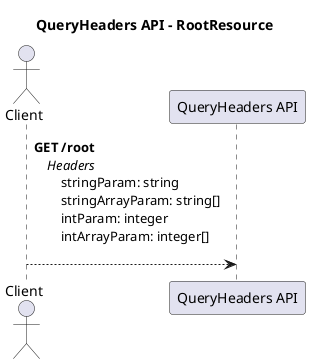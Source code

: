 @startuml

title QueryHeaders API - RootResource

actor Client as client
participant "QueryHeaders API" as api

client --> api: <b>GET /root</b>\n\
    <i>Headers</i>\n\
        stringParam: string\n\
        stringArrayParam: string[]\n\
        intParam: integer\n\
        intArrayParam: integer[]\n\



@enduml